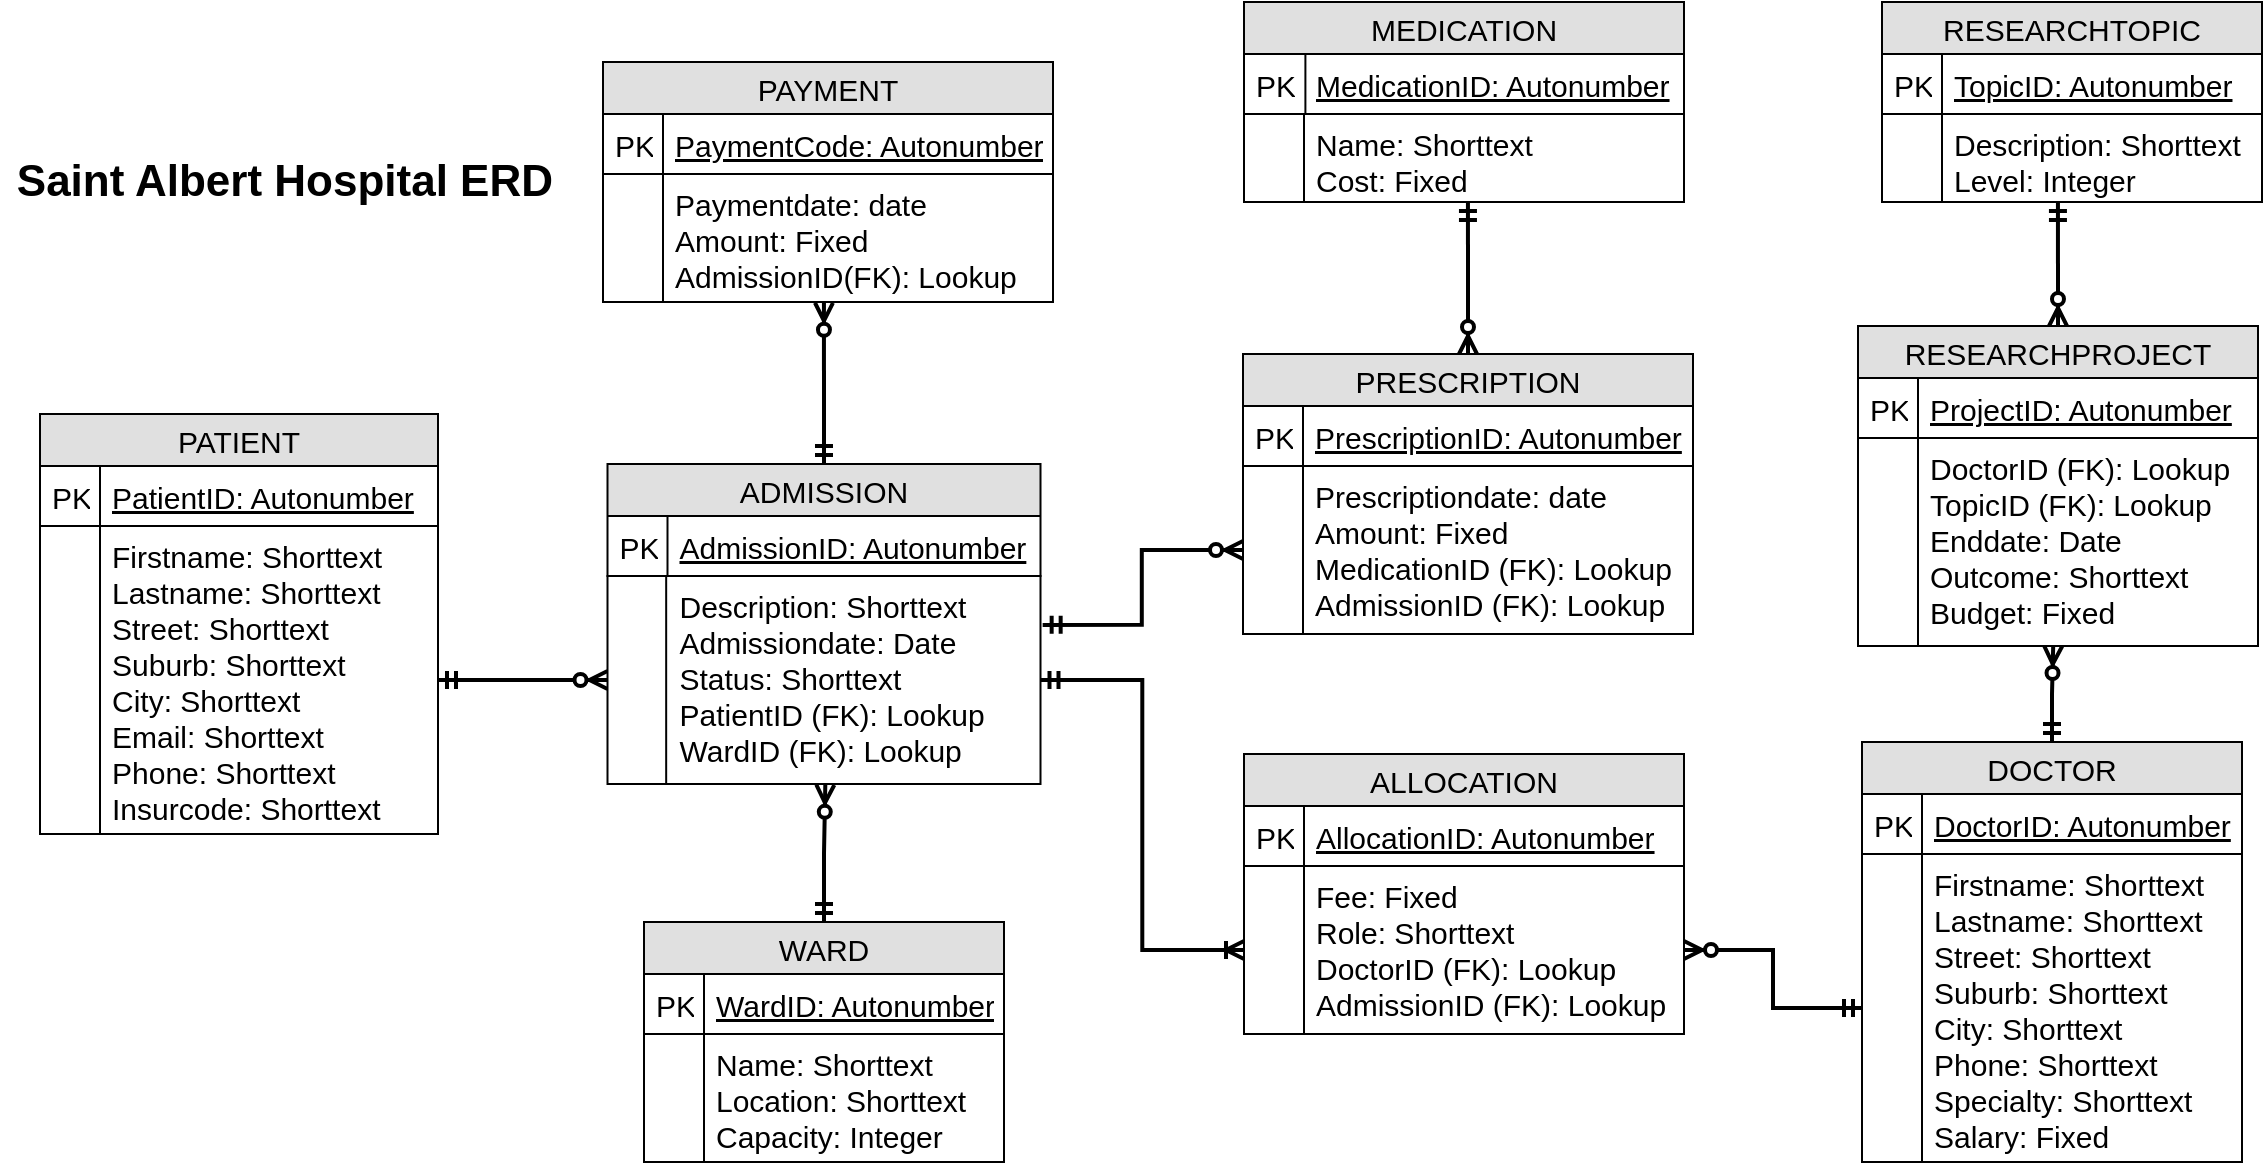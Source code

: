<mxfile version="13.1.2" type="device"><diagram id="fvk83IDlz1oIGwvWnV_n" name="Page-1"><mxGraphModel dx="1985" dy="583" grid="1" gridSize="10" guides="1" tooltips="1" connect="1" arrows="1" fold="1" page="1" pageScale="1" pageWidth="827" pageHeight="1169" math="0" shadow="0"><root><mxCell id="0"/><mxCell id="1" parent="0"/><mxCell id="2LJsh8OxHgjKAqcxnLFO-66" style="edgeStyle=orthogonalEdgeStyle;rounded=0;orthogonalLoop=1;jettySize=auto;html=1;exitX=1;exitY=0.5;exitDx=0;exitDy=0;entryX=0;entryY=0.5;entryDx=0;entryDy=0;fontSize=15;startArrow=ERmandOne;startFill=0;endArrow=ERzeroToMany;endFill=1;strokeWidth=2;" edge="1" parent="1" source="8dKkg8un382tsxrGI9Ec-10" target="2LJsh8OxHgjKAqcxnLFO-27"><mxGeometry relative="1" as="geometry"/></mxCell><mxCell id="2LJsh8OxHgjKAqcxnLFO-72" style="edgeStyle=orthogonalEdgeStyle;rounded=0;orthogonalLoop=1;jettySize=auto;html=1;exitX=0.5;exitY=0;exitDx=0;exitDy=0;entryX=0.463;entryY=1;entryDx=0;entryDy=0;entryPerimeter=0;startArrow=ERzeroToMany;startFill=1;endArrow=ERmandOne;endFill=0;fontSize=15;strokeWidth=2;" edge="1" parent="1" source="2LJsh8OxHgjKAqcxnLFO-17" target="2LJsh8OxHgjKAqcxnLFO-62"><mxGeometry relative="1" as="geometry"/></mxCell><mxCell id="2LJsh8OxHgjKAqcxnLFO-17" value="RESEARCHPROJECT" style="swimlane;fontStyle=0;childLayout=stackLayout;horizontal=1;startSize=26;fillColor=#e0e0e0;horizontalStack=0;resizeParent=1;resizeParentMax=0;resizeLast=0;collapsible=1;marginBottom=0;swimlaneFillColor=#ffffff;align=center;fontSize=15;" vertex="1" parent="1"><mxGeometry x="109" y="202" width="200" height="160" as="geometry"/></mxCell><mxCell id="2LJsh8OxHgjKAqcxnLFO-18" value="ProjectID: Autonumber" style="shape=partialRectangle;top=0;left=0;right=0;bottom=1;align=left;verticalAlign=middle;fillColor=none;spacingLeft=34;spacingRight=4;overflow=hidden;rotatable=0;points=[[0,0.5],[1,0.5]];portConstraint=eastwest;dropTarget=0;fontStyle=4;fontSize=15;" vertex="1" parent="2LJsh8OxHgjKAqcxnLFO-17"><mxGeometry y="26" width="200" height="30" as="geometry"/></mxCell><mxCell id="2LJsh8OxHgjKAqcxnLFO-19" value="PK" style="shape=partialRectangle;top=0;left=0;bottom=0;fillColor=none;align=left;verticalAlign=middle;spacingLeft=4;spacingRight=4;overflow=hidden;rotatable=0;points=[];portConstraint=eastwest;part=1;fontSize=15;" vertex="1" connectable="0" parent="2LJsh8OxHgjKAqcxnLFO-18"><mxGeometry width="30" height="30" as="geometry"/></mxCell><mxCell id="2LJsh8OxHgjKAqcxnLFO-20" value="DoctorID (FK): Lookup&#10;TopicID (FK): Lookup&#10;Enddate: Date&#10;Outcome: Shorttext&#10;Budget: Fixed" style="shape=partialRectangle;top=0;left=0;right=0;bottom=0;align=left;verticalAlign=top;fillColor=none;spacingLeft=34;spacingRight=4;overflow=hidden;rotatable=0;points=[[0,0.5],[1,0.5]];portConstraint=eastwest;dropTarget=0;fontSize=15;" vertex="1" parent="2LJsh8OxHgjKAqcxnLFO-17"><mxGeometry y="56" width="200" height="104" as="geometry"/></mxCell><mxCell id="2LJsh8OxHgjKAqcxnLFO-21" value="" style="shape=partialRectangle;top=0;left=0;bottom=0;fillColor=none;align=left;verticalAlign=top;spacingLeft=4;spacingRight=4;overflow=hidden;rotatable=0;points=[];portConstraint=eastwest;part=1;fontSize=15;" vertex="1" connectable="0" parent="2LJsh8OxHgjKAqcxnLFO-20"><mxGeometry width="30" height="104.0" as="geometry"/></mxCell><mxCell id="2LJsh8OxHgjKAqcxnLFO-22" value="" style="shape=partialRectangle;top=0;left=0;right=0;bottom=0;align=left;verticalAlign=top;fillColor=none;spacingLeft=34;spacingRight=4;overflow=hidden;rotatable=0;points=[[0,0.5],[1,0.5]];portConstraint=eastwest;dropTarget=0;fontSize=15;" vertex="1" parent="2LJsh8OxHgjKAqcxnLFO-17"><mxGeometry y="160" width="200" as="geometry"/></mxCell><mxCell id="2LJsh8OxHgjKAqcxnLFO-23" value="" style="shape=partialRectangle;top=0;left=0;bottom=0;fillColor=none;align=left;verticalAlign=top;spacingLeft=4;spacingRight=4;overflow=hidden;rotatable=0;points=[];portConstraint=eastwest;part=1;fontSize=15;" vertex="1" connectable="0" parent="2LJsh8OxHgjKAqcxnLFO-22"><mxGeometry width="30" as="geometry"/></mxCell><mxCell id="2LJsh8OxHgjKAqcxnLFO-68" style="edgeStyle=orthogonalEdgeStyle;rounded=0;orthogonalLoop=1;jettySize=auto;html=1;exitX=0.5;exitY=0;exitDx=0;exitDy=0;entryX=0.503;entryY=1.004;entryDx=0;entryDy=0;entryPerimeter=0;startArrow=ERmandOne;startFill=0;endArrow=ERzeroToMany;endFill=1;fontSize=15;strokeWidth=2;" edge="1" parent="1" source="2LJsh8OxHgjKAqcxnLFO-38" target="2LJsh8OxHgjKAqcxnLFO-27"><mxGeometry relative="1" as="geometry"/></mxCell><mxCell id="2LJsh8OxHgjKAqcxnLFO-71" style="edgeStyle=orthogonalEdgeStyle;rounded=0;orthogonalLoop=1;jettySize=auto;html=1;exitX=0.5;exitY=0;exitDx=0;exitDy=0;entryX=0.488;entryY=1;entryDx=0;entryDy=0;entryPerimeter=0;startArrow=ERmandOne;startFill=0;endArrow=ERzeroToMany;endFill=1;fontSize=15;strokeWidth=2;" edge="1" parent="1" source="2LJsh8OxHgjKAqcxnLFO-2" target="2LJsh8OxHgjKAqcxnLFO-20"><mxGeometry relative="1" as="geometry"/></mxCell><mxCell id="2LJsh8OxHgjKAqcxnLFO-45" value="ALLOCATION" style="swimlane;fontStyle=0;childLayout=stackLayout;horizontal=1;startSize=26;fillColor=#e0e0e0;horizontalStack=0;resizeParent=1;resizeParentMax=0;resizeLast=0;collapsible=1;marginBottom=0;swimlaneFillColor=#ffffff;align=center;fontSize=15;" vertex="1" parent="1"><mxGeometry x="-198" y="416" width="220" height="140" as="geometry"/></mxCell><mxCell id="2LJsh8OxHgjKAqcxnLFO-46" value="AllocationID: Autonumber" style="shape=partialRectangle;top=0;left=0;right=0;bottom=1;align=left;verticalAlign=middle;fillColor=none;spacingLeft=34;spacingRight=4;overflow=hidden;rotatable=0;points=[[0,0.5],[1,0.5]];portConstraint=eastwest;dropTarget=0;fontStyle=4;fontSize=15;" vertex="1" parent="2LJsh8OxHgjKAqcxnLFO-45"><mxGeometry y="26" width="220" height="30" as="geometry"/></mxCell><mxCell id="2LJsh8OxHgjKAqcxnLFO-47" value="PK" style="shape=partialRectangle;top=0;left=0;bottom=0;fillColor=none;align=left;verticalAlign=middle;spacingLeft=4;spacingRight=4;overflow=hidden;rotatable=0;points=[];portConstraint=eastwest;part=1;fontSize=15;" vertex="1" connectable="0" parent="2LJsh8OxHgjKAqcxnLFO-46"><mxGeometry width="30" height="30" as="geometry"/></mxCell><mxCell id="2LJsh8OxHgjKAqcxnLFO-48" value="Fee: Fixed&#10;Role: Shorttext&#10;DoctorID (FK): Lookup&#10;AdmissionID (FK): Lookup" style="shape=partialRectangle;top=0;left=0;right=0;bottom=0;align=left;verticalAlign=top;fillColor=none;spacingLeft=34;spacingRight=4;overflow=hidden;rotatable=0;points=[[0,0.5],[1,0.5]];portConstraint=eastwest;dropTarget=0;fontSize=15;" vertex="1" parent="2LJsh8OxHgjKAqcxnLFO-45"><mxGeometry y="56" width="220" height="84" as="geometry"/></mxCell><mxCell id="2LJsh8OxHgjKAqcxnLFO-49" value="" style="shape=partialRectangle;top=0;left=0;bottom=0;fillColor=none;align=left;verticalAlign=top;spacingLeft=4;spacingRight=4;overflow=hidden;rotatable=0;points=[];portConstraint=eastwest;part=1;fontSize=12;" vertex="1" connectable="0" parent="2LJsh8OxHgjKAqcxnLFO-48"><mxGeometry width="30" height="84" as="geometry"/></mxCell><mxCell id="2LJsh8OxHgjKAqcxnLFO-50" value="" style="shape=partialRectangle;top=0;left=0;right=0;bottom=0;align=left;verticalAlign=top;fillColor=none;spacingLeft=34;spacingRight=4;overflow=hidden;rotatable=0;points=[[0,0.5],[1,0.5]];portConstraint=eastwest;dropTarget=0;fontSize=12;" vertex="1" parent="2LJsh8OxHgjKAqcxnLFO-45"><mxGeometry y="140" width="220" as="geometry"/></mxCell><mxCell id="2LJsh8OxHgjKAqcxnLFO-51" value="" style="shape=partialRectangle;top=0;left=0;bottom=0;fillColor=none;align=left;verticalAlign=top;spacingLeft=4;spacingRight=4;overflow=hidden;rotatable=0;points=[];portConstraint=eastwest;part=1;fontSize=12;" vertex="1" connectable="0" parent="2LJsh8OxHgjKAqcxnLFO-50"><mxGeometry width="30" as="geometry"/></mxCell><mxCell id="8dKkg8un382tsxrGI9Ec-28" value="MEDICATION" style="swimlane;fontStyle=0;childLayout=stackLayout;horizontal=1;startSize=26;fillColor=#e0e0e0;horizontalStack=0;resizeParent=1;resizeParentMax=0;resizeLast=0;collapsible=1;marginBottom=0;swimlaneFillColor=#ffffff;align=center;fontSize=15;" parent="1" vertex="1"><mxGeometry x="-198" y="40" width="220" height="100" as="geometry"/></mxCell><mxCell id="8dKkg8un382tsxrGI9Ec-29" value="MedicationID: Autonumber" style="shape=partialRectangle;top=0;left=0;right=0;bottom=1;align=left;verticalAlign=middle;fillColor=none;spacingLeft=34;spacingRight=4;overflow=hidden;rotatable=0;points=[[0,0.5],[1,0.5]];portConstraint=eastwest;dropTarget=0;fontStyle=4;fontSize=15;" parent="8dKkg8un382tsxrGI9Ec-28" vertex="1"><mxGeometry y="26" width="220" height="30" as="geometry"/></mxCell><mxCell id="8dKkg8un382tsxrGI9Ec-30" value="PK" style="shape=partialRectangle;top=0;left=0;bottom=0;fillColor=none;align=left;verticalAlign=middle;spacingLeft=4;spacingRight=4;overflow=hidden;rotatable=0;points=[];portConstraint=eastwest;part=1;fontSize=15;" parent="8dKkg8un382tsxrGI9Ec-29" vertex="1" connectable="0"><mxGeometry width="30.698" height="30" as="geometry"/></mxCell><mxCell id="8dKkg8un382tsxrGI9Ec-31" value="Name: Shorttext&#10;Cost: Fixed" style="shape=partialRectangle;top=0;left=0;right=0;bottom=0;align=left;verticalAlign=top;fillColor=none;spacingLeft=34;spacingRight=4;overflow=hidden;rotatable=0;points=[[0,0.5],[1,0.5]];portConstraint=eastwest;dropTarget=0;fontSize=15;" parent="8dKkg8un382tsxrGI9Ec-28" vertex="1"><mxGeometry y="56" width="220" height="44" as="geometry"/></mxCell><mxCell id="8dKkg8un382tsxrGI9Ec-32" value="" style="shape=partialRectangle;top=0;left=0;bottom=0;fillColor=none;align=left;verticalAlign=top;spacingLeft=4;spacingRight=4;overflow=hidden;rotatable=0;points=[];portConstraint=eastwest;part=1;fontSize=12;" parent="8dKkg8un382tsxrGI9Ec-31" vertex="1" connectable="0"><mxGeometry width="30" height="44" as="geometry"/></mxCell><mxCell id="8dKkg8un382tsxrGI9Ec-33" value="" style="shape=partialRectangle;top=0;left=0;right=0;bottom=0;align=left;verticalAlign=top;fillColor=none;spacingLeft=34;spacingRight=4;overflow=hidden;rotatable=0;points=[[0,0.5],[1,0.5]];portConstraint=eastwest;dropTarget=0;fontSize=12;" parent="8dKkg8un382tsxrGI9Ec-28" vertex="1"><mxGeometry y="100" width="220" as="geometry"/></mxCell><mxCell id="8dKkg8un382tsxrGI9Ec-34" value="" style="shape=partialRectangle;top=0;left=0;bottom=0;fillColor=none;align=left;verticalAlign=top;spacingLeft=4;spacingRight=4;overflow=hidden;rotatable=0;points=[];portConstraint=eastwest;part=1;fontSize=12;" parent="8dKkg8un382tsxrGI9Ec-33" vertex="1" connectable="0"><mxGeometry width="30" as="geometry"/></mxCell><mxCell id="2LJsh8OxHgjKAqcxnLFO-67" style="edgeStyle=orthogonalEdgeStyle;rounded=0;orthogonalLoop=1;jettySize=auto;html=1;exitX=0.5;exitY=0;exitDx=0;exitDy=0;entryX=0.491;entryY=1.006;entryDx=0;entryDy=0;entryPerimeter=0;startArrow=ERmandOne;startFill=0;endArrow=ERzeroToMany;endFill=1;fontSize=15;strokeWidth=2;" edge="1" parent="1" source="2LJsh8OxHgjKAqcxnLFO-24" target="2LJsh8OxHgjKAqcxnLFO-34"><mxGeometry relative="1" as="geometry"/></mxCell><mxCell id="2LJsh8OxHgjKAqcxnLFO-31" value="PAYMENT" style="swimlane;fontStyle=0;childLayout=stackLayout;horizontal=1;startSize=26;fillColor=#e0e0e0;horizontalStack=0;resizeParent=1;resizeParentMax=0;resizeLast=0;collapsible=1;marginBottom=0;swimlaneFillColor=#ffffff;align=center;fontSize=15;" vertex="1" parent="1"><mxGeometry x="-518.5" y="70" width="225" height="120" as="geometry"/></mxCell><mxCell id="2LJsh8OxHgjKAqcxnLFO-32" value="PaymentCode: Autonumber" style="shape=partialRectangle;top=0;left=0;right=0;bottom=1;align=left;verticalAlign=middle;fillColor=none;spacingLeft=34;spacingRight=4;overflow=hidden;rotatable=0;points=[[0,0.5],[1,0.5]];portConstraint=eastwest;dropTarget=0;fontStyle=4;fontSize=15;" vertex="1" parent="2LJsh8OxHgjKAqcxnLFO-31"><mxGeometry y="26" width="225" height="30" as="geometry"/></mxCell><mxCell id="2LJsh8OxHgjKAqcxnLFO-33" value="PK" style="shape=partialRectangle;top=0;left=0;bottom=0;fillColor=none;align=left;verticalAlign=middle;spacingLeft=4;spacingRight=4;overflow=hidden;rotatable=0;points=[];portConstraint=eastwest;part=1;fontSize=15;" vertex="1" connectable="0" parent="2LJsh8OxHgjKAqcxnLFO-32"><mxGeometry width="30" height="30" as="geometry"/></mxCell><mxCell id="2LJsh8OxHgjKAqcxnLFO-34" value="Paymentdate: date&#10;Amount: Fixed&#10;AdmissionID(FK): Lookup" style="shape=partialRectangle;top=0;left=0;right=0;bottom=0;align=left;verticalAlign=top;fillColor=none;spacingLeft=34;spacingRight=4;overflow=hidden;rotatable=0;points=[[0,0.5],[1,0.5]];portConstraint=eastwest;dropTarget=0;fontSize=15;" vertex="1" parent="2LJsh8OxHgjKAqcxnLFO-31"><mxGeometry y="56" width="225" height="64" as="geometry"/></mxCell><mxCell id="2LJsh8OxHgjKAqcxnLFO-35" value="" style="shape=partialRectangle;top=0;left=0;bottom=0;fillColor=none;align=left;verticalAlign=top;spacingLeft=4;spacingRight=4;overflow=hidden;rotatable=0;points=[];portConstraint=eastwest;part=1;fontSize=12;" vertex="1" connectable="0" parent="2LJsh8OxHgjKAqcxnLFO-34"><mxGeometry width="30" height="64" as="geometry"/></mxCell><mxCell id="2LJsh8OxHgjKAqcxnLFO-36" value="" style="shape=partialRectangle;top=0;left=0;right=0;bottom=0;align=left;verticalAlign=top;fillColor=none;spacingLeft=34;spacingRight=4;overflow=hidden;rotatable=0;points=[[0,0.5],[1,0.5]];portConstraint=eastwest;dropTarget=0;fontSize=12;" vertex="1" parent="2LJsh8OxHgjKAqcxnLFO-31"><mxGeometry y="120" width="225" as="geometry"/></mxCell><mxCell id="2LJsh8OxHgjKAqcxnLFO-37" value="" style="shape=partialRectangle;top=0;left=0;bottom=0;fillColor=none;align=left;verticalAlign=top;spacingLeft=4;spacingRight=4;overflow=hidden;rotatable=0;points=[];portConstraint=eastwest;part=1;fontSize=12;" vertex="1" connectable="0" parent="2LJsh8OxHgjKAqcxnLFO-36"><mxGeometry width="30" as="geometry"/></mxCell><mxCell id="2LJsh8OxHgjKAqcxnLFO-69" style="edgeStyle=orthogonalEdgeStyle;rounded=0;orthogonalLoop=1;jettySize=auto;html=1;exitX=1;exitY=0.5;exitDx=0;exitDy=0;entryX=0;entryY=0.5;entryDx=0;entryDy=0;startArrow=ERmandOne;startFill=0;endArrow=ERoneToMany;endFill=0;fontSize=15;strokeWidth=2;" edge="1" parent="1" source="2LJsh8OxHgjKAqcxnLFO-27" target="2LJsh8OxHgjKAqcxnLFO-48"><mxGeometry relative="1" as="geometry"/></mxCell><mxCell id="2LJsh8OxHgjKAqcxnLFO-70" style="edgeStyle=orthogonalEdgeStyle;rounded=0;orthogonalLoop=1;jettySize=auto;html=1;exitX=1;exitY=0.5;exitDx=0;exitDy=0;entryX=0;entryY=0.5;entryDx=0;entryDy=0;startArrow=ERzeroToMany;startFill=1;endArrow=ERmandOne;endFill=0;fontSize=15;strokeWidth=2;" edge="1" parent="1" source="2LJsh8OxHgjKAqcxnLFO-48" target="2LJsh8OxHgjKAqcxnLFO-5"><mxGeometry relative="1" as="geometry"/></mxCell><mxCell id="2LJsh8OxHgjKAqcxnLFO-59" value="RESEARCHTOPIC" style="swimlane;fontStyle=0;childLayout=stackLayout;horizontal=1;startSize=26;fillColor=#e0e0e0;horizontalStack=0;resizeParent=1;resizeParentMax=0;resizeLast=0;collapsible=1;marginBottom=0;swimlaneFillColor=#ffffff;align=center;fontSize=15;" vertex="1" parent="1"><mxGeometry x="121" y="40" width="190" height="100" as="geometry"/></mxCell><mxCell id="2LJsh8OxHgjKAqcxnLFO-60" value="TopicID: Autonumber" style="shape=partialRectangle;top=0;left=0;right=0;bottom=1;align=left;verticalAlign=middle;fillColor=none;spacingLeft=34;spacingRight=4;overflow=hidden;rotatable=0;points=[[0,0.5],[1,0.5]];portConstraint=eastwest;dropTarget=0;fontStyle=4;fontSize=15;" vertex="1" parent="2LJsh8OxHgjKAqcxnLFO-59"><mxGeometry y="26" width="190" height="30" as="geometry"/></mxCell><mxCell id="2LJsh8OxHgjKAqcxnLFO-61" value="PK" style="shape=partialRectangle;top=0;left=0;bottom=0;fillColor=none;align=left;verticalAlign=middle;spacingLeft=4;spacingRight=4;overflow=hidden;rotatable=0;points=[];portConstraint=eastwest;part=1;fontSize=15;" vertex="1" connectable="0" parent="2LJsh8OxHgjKAqcxnLFO-60"><mxGeometry width="30" height="30" as="geometry"/></mxCell><mxCell id="2LJsh8OxHgjKAqcxnLFO-62" value="Description: Shorttext&#10;Level: Integer" style="shape=partialRectangle;top=0;left=0;right=0;bottom=0;align=left;verticalAlign=top;fillColor=none;spacingLeft=34;spacingRight=4;overflow=hidden;rotatable=0;points=[[0,0.5],[1,0.5]];portConstraint=eastwest;dropTarget=0;fontSize=15;" vertex="1" parent="2LJsh8OxHgjKAqcxnLFO-59"><mxGeometry y="56" width="190" height="44" as="geometry"/></mxCell><mxCell id="2LJsh8OxHgjKAqcxnLFO-63" value="" style="shape=partialRectangle;top=0;left=0;bottom=0;fillColor=none;align=left;verticalAlign=top;spacingLeft=4;spacingRight=4;overflow=hidden;rotatable=0;points=[];portConstraint=eastwest;part=1;fontSize=12;" vertex="1" connectable="0" parent="2LJsh8OxHgjKAqcxnLFO-62"><mxGeometry width="30" height="44" as="geometry"/></mxCell><mxCell id="2LJsh8OxHgjKAqcxnLFO-64" value="" style="shape=partialRectangle;top=0;left=0;right=0;bottom=0;align=left;verticalAlign=top;fillColor=none;spacingLeft=34;spacingRight=4;overflow=hidden;rotatable=0;points=[[0,0.5],[1,0.5]];portConstraint=eastwest;dropTarget=0;fontSize=12;" vertex="1" parent="2LJsh8OxHgjKAqcxnLFO-59"><mxGeometry y="100" width="190" as="geometry"/></mxCell><mxCell id="2LJsh8OxHgjKAqcxnLFO-65" value="" style="shape=partialRectangle;top=0;left=0;bottom=0;fillColor=none;align=left;verticalAlign=top;spacingLeft=4;spacingRight=4;overflow=hidden;rotatable=0;points=[];portConstraint=eastwest;part=1;fontSize=12;" vertex="1" connectable="0" parent="2LJsh8OxHgjKAqcxnLFO-64"><mxGeometry width="30" as="geometry"/></mxCell><mxCell id="2LJsh8OxHgjKAqcxnLFO-75" style="edgeStyle=orthogonalEdgeStyle;rounded=0;orthogonalLoop=1;jettySize=auto;html=1;exitX=0.5;exitY=0;exitDx=0;exitDy=0;entryX=0.509;entryY=1;entryDx=0;entryDy=0;entryPerimeter=0;startArrow=ERzeroToMany;startFill=1;endArrow=ERmandOne;endFill=0;fontSize=15;strokeWidth=2;" edge="1" parent="1" source="2LJsh8OxHgjKAqcxnLFO-52" target="8dKkg8un382tsxrGI9Ec-31"><mxGeometry relative="1" as="geometry"/></mxCell><mxCell id="2LJsh8OxHgjKAqcxnLFO-52" value="PRESCRIPTION" style="swimlane;fontStyle=0;childLayout=stackLayout;horizontal=1;startSize=26;fillColor=#e0e0e0;horizontalStack=0;resizeParent=1;resizeParentMax=0;resizeLast=0;collapsible=1;marginBottom=0;swimlaneFillColor=#ffffff;align=center;fontSize=15;" vertex="1" parent="1"><mxGeometry x="-198.5" y="216" width="225" height="140" as="geometry"/></mxCell><mxCell id="2LJsh8OxHgjKAqcxnLFO-53" value="PrescriptionID: Autonumber" style="shape=partialRectangle;top=0;left=0;right=0;bottom=1;align=left;verticalAlign=middle;fillColor=none;spacingLeft=34;spacingRight=4;overflow=hidden;rotatable=0;points=[[0,0.5],[1,0.5]];portConstraint=eastwest;dropTarget=0;fontStyle=4;fontSize=15;" vertex="1" parent="2LJsh8OxHgjKAqcxnLFO-52"><mxGeometry y="26" width="225" height="30" as="geometry"/></mxCell><mxCell id="2LJsh8OxHgjKAqcxnLFO-54" value="PK" style="shape=partialRectangle;top=0;left=0;bottom=0;fillColor=none;align=left;verticalAlign=middle;spacingLeft=4;spacingRight=4;overflow=hidden;rotatable=0;points=[];portConstraint=eastwest;part=1;fontSize=15;" vertex="1" connectable="0" parent="2LJsh8OxHgjKAqcxnLFO-53"><mxGeometry width="30" height="30" as="geometry"/></mxCell><mxCell id="2LJsh8OxHgjKAqcxnLFO-55" value="Prescriptiondate: date&#10;Amount: Fixed&#10;MedicationID (FK): Lookup&#10;AdmissionID (FK): Lookup" style="shape=partialRectangle;top=0;left=0;right=0;bottom=0;align=left;verticalAlign=top;fillColor=none;spacingLeft=34;spacingRight=4;overflow=hidden;rotatable=0;points=[[0,0.5],[1,0.5]];portConstraint=eastwest;dropTarget=0;fontSize=15;" vertex="1" parent="2LJsh8OxHgjKAqcxnLFO-52"><mxGeometry y="56" width="225" height="84" as="geometry"/></mxCell><mxCell id="2LJsh8OxHgjKAqcxnLFO-56" value="" style="shape=partialRectangle;top=0;left=0;bottom=0;fillColor=none;align=left;verticalAlign=top;spacingLeft=4;spacingRight=4;overflow=hidden;rotatable=0;points=[];portConstraint=eastwest;part=1;fontSize=12;" vertex="1" connectable="0" parent="2LJsh8OxHgjKAqcxnLFO-55"><mxGeometry width="30" height="84" as="geometry"/></mxCell><mxCell id="2LJsh8OxHgjKAqcxnLFO-57" value="" style="shape=partialRectangle;top=0;left=0;right=0;bottom=0;align=left;verticalAlign=top;fillColor=none;spacingLeft=34;spacingRight=4;overflow=hidden;rotatable=0;points=[[0,0.5],[1,0.5]];portConstraint=eastwest;dropTarget=0;fontSize=12;" vertex="1" parent="2LJsh8OxHgjKAqcxnLFO-52"><mxGeometry y="140" width="225" as="geometry"/></mxCell><mxCell id="2LJsh8OxHgjKAqcxnLFO-58" value="" style="shape=partialRectangle;top=0;left=0;bottom=0;fillColor=none;align=left;verticalAlign=top;spacingLeft=4;spacingRight=4;overflow=hidden;rotatable=0;points=[];portConstraint=eastwest;part=1;fontSize=12;" vertex="1" connectable="0" parent="2LJsh8OxHgjKAqcxnLFO-57"><mxGeometry width="30" as="geometry"/></mxCell><mxCell id="2LJsh8OxHgjKAqcxnLFO-74" style="edgeStyle=orthogonalEdgeStyle;rounded=0;orthogonalLoop=1;jettySize=auto;html=1;exitX=0;exitY=0.5;exitDx=0;exitDy=0;entryX=1.005;entryY=0.235;entryDx=0;entryDy=0;entryPerimeter=0;startArrow=ERzeroToMany;startFill=1;endArrow=ERmandOne;endFill=0;fontSize=15;strokeWidth=2;" edge="1" parent="1" source="2LJsh8OxHgjKAqcxnLFO-55" target="2LJsh8OxHgjKAqcxnLFO-27"><mxGeometry relative="1" as="geometry"/></mxCell><mxCell id="2LJsh8OxHgjKAqcxnLFO-38" value="WARD" style="swimlane;fontStyle=0;childLayout=stackLayout;horizontal=1;startSize=26;fillColor=#e0e0e0;horizontalStack=0;resizeParent=1;resizeParentMax=0;resizeLast=0;collapsible=1;marginBottom=0;swimlaneFillColor=#ffffff;align=center;fontSize=15;" vertex="1" parent="1"><mxGeometry x="-498" y="500" width="180" height="120" as="geometry"/></mxCell><mxCell id="2LJsh8OxHgjKAqcxnLFO-39" value="WardID: Autonumber" style="shape=partialRectangle;top=0;left=0;right=0;bottom=1;align=left;verticalAlign=middle;fillColor=none;spacingLeft=34;spacingRight=4;overflow=hidden;rotatable=0;points=[[0,0.5],[1,0.5]];portConstraint=eastwest;dropTarget=0;fontStyle=4;fontSize=15;" vertex="1" parent="2LJsh8OxHgjKAqcxnLFO-38"><mxGeometry y="26" width="180" height="30" as="geometry"/></mxCell><mxCell id="2LJsh8OxHgjKAqcxnLFO-40" value="PK" style="shape=partialRectangle;top=0;left=0;bottom=0;fillColor=none;align=left;verticalAlign=middle;spacingLeft=4;spacingRight=4;overflow=hidden;rotatable=0;points=[];portConstraint=eastwest;part=1;fontSize=15;" vertex="1" connectable="0" parent="2LJsh8OxHgjKAqcxnLFO-39"><mxGeometry width="30" height="30" as="geometry"/></mxCell><mxCell id="2LJsh8OxHgjKAqcxnLFO-41" value="Name: Shorttext&#10;Location: Shorttext&#10;Capacity: Integer" style="shape=partialRectangle;top=0;left=0;right=0;bottom=0;align=left;verticalAlign=top;fillColor=none;spacingLeft=34;spacingRight=4;overflow=hidden;rotatable=0;points=[[0,0.5],[1,0.5]];portConstraint=eastwest;dropTarget=0;fontSize=15;" vertex="1" parent="2LJsh8OxHgjKAqcxnLFO-38"><mxGeometry y="56" width="180" height="64" as="geometry"/></mxCell><mxCell id="2LJsh8OxHgjKAqcxnLFO-42" value="" style="shape=partialRectangle;top=0;left=0;bottom=0;fillColor=none;align=left;verticalAlign=top;spacingLeft=4;spacingRight=4;overflow=hidden;rotatable=0;points=[];portConstraint=eastwest;part=1;fontSize=12;" vertex="1" connectable="0" parent="2LJsh8OxHgjKAqcxnLFO-41"><mxGeometry width="30" height="64" as="geometry"/></mxCell><mxCell id="2LJsh8OxHgjKAqcxnLFO-43" value="" style="shape=partialRectangle;top=0;left=0;right=0;bottom=0;align=left;verticalAlign=top;fillColor=none;spacingLeft=34;spacingRight=4;overflow=hidden;rotatable=0;points=[[0,0.5],[1,0.5]];portConstraint=eastwest;dropTarget=0;fontSize=12;" vertex="1" parent="2LJsh8OxHgjKAqcxnLFO-38"><mxGeometry y="120" width="180" as="geometry"/></mxCell><mxCell id="2LJsh8OxHgjKAqcxnLFO-44" value="" style="shape=partialRectangle;top=0;left=0;bottom=0;fillColor=none;align=left;verticalAlign=top;spacingLeft=4;spacingRight=4;overflow=hidden;rotatable=0;points=[];portConstraint=eastwest;part=1;fontSize=12;" vertex="1" connectable="0" parent="2LJsh8OxHgjKAqcxnLFO-43"><mxGeometry width="30" as="geometry"/></mxCell><mxCell id="2LJsh8OxHgjKAqcxnLFO-24" value="ADMISSION" style="swimlane;fontStyle=0;childLayout=stackLayout;horizontal=1;startSize=26;fillColor=#e0e0e0;horizontalStack=0;resizeParent=1;resizeParentMax=0;resizeLast=0;collapsible=1;marginBottom=0;swimlaneFillColor=#ffffff;align=center;fontSize=15;" vertex="1" parent="1"><mxGeometry x="-516.25" y="271" width="216.5" height="160" as="geometry"/></mxCell><mxCell id="2LJsh8OxHgjKAqcxnLFO-25" value="AdmissionID: Autonumber" style="shape=partialRectangle;top=0;left=0;right=0;bottom=1;align=left;verticalAlign=middle;fillColor=none;spacingLeft=34;spacingRight=4;overflow=hidden;rotatable=0;points=[[0,0.5],[1,0.5]];portConstraint=eastwest;dropTarget=0;fontStyle=4;fontSize=15;" vertex="1" parent="2LJsh8OxHgjKAqcxnLFO-24"><mxGeometry y="26" width="216.5" height="30" as="geometry"/></mxCell><mxCell id="2LJsh8OxHgjKAqcxnLFO-26" value="PK" style="shape=partialRectangle;top=0;left=0;bottom=0;fillColor=none;align=left;verticalAlign=middle;spacingLeft=4;spacingRight=4;overflow=hidden;rotatable=0;points=[];portConstraint=eastwest;part=1;fontSize=15;" vertex="1" connectable="0" parent="2LJsh8OxHgjKAqcxnLFO-25"><mxGeometry width="30" height="30" as="geometry"/></mxCell><mxCell id="2LJsh8OxHgjKAqcxnLFO-27" value="Description: Shorttext&#10;Admissiondate: Date&#10;Status: Shorttext&#10;PatientID (FK): Lookup&#10;WardID (FK): Lookup&#10;" style="shape=partialRectangle;top=0;left=0;right=0;bottom=0;align=left;verticalAlign=top;fillColor=none;spacingLeft=34;spacingRight=4;overflow=hidden;rotatable=0;points=[[0,0.5],[1,0.5]];portConstraint=eastwest;dropTarget=0;fontSize=15;" vertex="1" parent="2LJsh8OxHgjKAqcxnLFO-24"><mxGeometry y="56" width="216.5" height="104" as="geometry"/></mxCell><mxCell id="2LJsh8OxHgjKAqcxnLFO-28" value="" style="shape=partialRectangle;top=0;left=0;bottom=0;fillColor=none;align=left;verticalAlign=top;spacingLeft=4;spacingRight=4;overflow=hidden;rotatable=0;points=[];portConstraint=eastwest;part=1;fontSize=15;" vertex="1" connectable="0" parent="2LJsh8OxHgjKAqcxnLFO-27"><mxGeometry width="29.333" height="104.0" as="geometry"/></mxCell><mxCell id="2LJsh8OxHgjKAqcxnLFO-29" value="" style="shape=partialRectangle;top=0;left=0;right=0;bottom=0;align=left;verticalAlign=top;fillColor=none;spacingLeft=34;spacingRight=4;overflow=hidden;rotatable=0;points=[[0,0.5],[1,0.5]];portConstraint=eastwest;dropTarget=0;fontSize=15;" vertex="1" parent="2LJsh8OxHgjKAqcxnLFO-24"><mxGeometry y="160" width="216.5" as="geometry"/></mxCell><mxCell id="2LJsh8OxHgjKAqcxnLFO-30" value="" style="shape=partialRectangle;top=0;left=0;bottom=0;fillColor=none;align=left;verticalAlign=top;spacingLeft=4;spacingRight=4;overflow=hidden;rotatable=0;points=[];portConstraint=eastwest;part=1;fontSize=15;" vertex="1" connectable="0" parent="2LJsh8OxHgjKAqcxnLFO-29"><mxGeometry width="30" as="geometry"/></mxCell><mxCell id="8dKkg8un382tsxrGI9Ec-7" value="PATIENT" style="swimlane;fontStyle=0;childLayout=stackLayout;horizontal=1;startSize=26;fillColor=#e0e0e0;horizontalStack=0;resizeParent=1;resizeParentMax=0;resizeLast=0;collapsible=1;marginBottom=0;swimlaneFillColor=#ffffff;align=center;fontSize=15;" parent="1" vertex="1"><mxGeometry x="-800" y="246" width="199" height="210" as="geometry"/></mxCell><mxCell id="8dKkg8un382tsxrGI9Ec-8" value="PatientID: Autonumber" style="shape=partialRectangle;top=0;left=0;right=0;bottom=1;align=left;verticalAlign=middle;fillColor=none;spacingLeft=34;spacingRight=4;overflow=hidden;rotatable=0;points=[[0,0.5],[1,0.5]];portConstraint=eastwest;dropTarget=0;fontStyle=4;fontSize=15;" parent="8dKkg8un382tsxrGI9Ec-7" vertex="1"><mxGeometry y="26" width="199" height="30" as="geometry"/></mxCell><mxCell id="8dKkg8un382tsxrGI9Ec-9" value="PK" style="shape=partialRectangle;top=0;left=0;bottom=0;fillColor=none;align=left;verticalAlign=middle;spacingLeft=4;spacingRight=4;overflow=hidden;rotatable=0;points=[];portConstraint=eastwest;part=1;fontSize=15;" parent="8dKkg8un382tsxrGI9Ec-8" vertex="1" connectable="0"><mxGeometry width="30" height="30" as="geometry"/></mxCell><mxCell id="8dKkg8un382tsxrGI9Ec-10" value="Firstname: Shorttext&#10;Lastname: Shorttext&#10;Street: Shorttext&#10;Suburb: Shorttext&#10;City: Shorttext&#10;Email: Shorttext&#10;Phone: Shorttext&#10;Insurcode: Shorttext" style="shape=partialRectangle;top=0;left=0;right=0;bottom=0;align=left;verticalAlign=top;fillColor=none;spacingLeft=34;spacingRight=4;overflow=hidden;rotatable=0;points=[[0,0.5],[1,0.5]];portConstraint=eastwest;dropTarget=0;fontSize=15;" parent="8dKkg8un382tsxrGI9Ec-7" vertex="1"><mxGeometry y="56" width="199" height="154" as="geometry"/></mxCell><mxCell id="8dKkg8un382tsxrGI9Ec-11" value="" style="shape=partialRectangle;top=0;left=0;bottom=0;fillColor=none;align=left;verticalAlign=top;spacingLeft=4;spacingRight=4;overflow=hidden;rotatable=0;points=[];portConstraint=eastwest;part=1;fontSize=12;" parent="8dKkg8un382tsxrGI9Ec-10" vertex="1" connectable="0"><mxGeometry width="30" height="154.0" as="geometry"/></mxCell><mxCell id="8dKkg8un382tsxrGI9Ec-12" value="" style="shape=partialRectangle;top=0;left=0;right=0;bottom=0;align=left;verticalAlign=top;fillColor=none;spacingLeft=34;spacingRight=4;overflow=hidden;rotatable=0;points=[[0,0.5],[1,0.5]];portConstraint=eastwest;dropTarget=0;fontSize=12;" parent="8dKkg8un382tsxrGI9Ec-7" vertex="1"><mxGeometry y="210" width="199" as="geometry"/></mxCell><mxCell id="8dKkg8un382tsxrGI9Ec-13" value="" style="shape=partialRectangle;top=0;left=0;bottom=0;fillColor=none;align=left;verticalAlign=top;spacingLeft=4;spacingRight=4;overflow=hidden;rotatable=0;points=[];portConstraint=eastwest;part=1;fontSize=12;" parent="8dKkg8un382tsxrGI9Ec-12" vertex="1" connectable="0"><mxGeometry width="30" as="geometry"/></mxCell><mxCell id="2LJsh8OxHgjKAqcxnLFO-2" value="DOCTOR" style="swimlane;fontStyle=0;childLayout=stackLayout;horizontal=1;startSize=26;fillColor=#e0e0e0;horizontalStack=0;resizeParent=1;resizeParentMax=0;resizeLast=0;collapsible=1;marginBottom=0;swimlaneFillColor=#ffffff;align=center;fontSize=15;" vertex="1" parent="1"><mxGeometry x="111" y="410" width="190" height="210" as="geometry"/></mxCell><mxCell id="2LJsh8OxHgjKAqcxnLFO-3" value="DoctorID: Autonumber" style="shape=partialRectangle;top=0;left=0;right=0;bottom=1;align=left;verticalAlign=middle;fillColor=none;spacingLeft=34;spacingRight=4;overflow=hidden;rotatable=0;points=[[0,0.5],[1,0.5]];portConstraint=eastwest;dropTarget=0;fontStyle=4;fontSize=15;" vertex="1" parent="2LJsh8OxHgjKAqcxnLFO-2"><mxGeometry y="26" width="190" height="30" as="geometry"/></mxCell><mxCell id="2LJsh8OxHgjKAqcxnLFO-4" value="PK" style="shape=partialRectangle;top=0;left=0;bottom=0;fillColor=none;align=left;verticalAlign=middle;spacingLeft=4;spacingRight=4;overflow=hidden;rotatable=0;points=[];portConstraint=eastwest;part=1;fontSize=15;" vertex="1" connectable="0" parent="2LJsh8OxHgjKAqcxnLFO-3"><mxGeometry width="30" height="30" as="geometry"/></mxCell><mxCell id="2LJsh8OxHgjKAqcxnLFO-5" value="Firstname: Shorttext&#10;Lastname: Shorttext&#10;Street: Shorttext&#10;Suburb: Shorttext&#10;City: Shorttext&#10;Phone: Shorttext&#10;Specialty: Shorttext&#10;Salary: Fixed" style="shape=partialRectangle;top=0;left=0;right=0;bottom=0;align=left;verticalAlign=top;fillColor=none;spacingLeft=34;spacingRight=4;overflow=hidden;rotatable=0;points=[[0,0.5],[1,0.5]];portConstraint=eastwest;dropTarget=0;fontSize=15;" vertex="1" parent="2LJsh8OxHgjKAqcxnLFO-2"><mxGeometry y="56" width="190" height="154" as="geometry"/></mxCell><mxCell id="2LJsh8OxHgjKAqcxnLFO-6" value="" style="shape=partialRectangle;top=0;left=0;bottom=0;fillColor=none;align=left;verticalAlign=top;spacingLeft=4;spacingRight=4;overflow=hidden;rotatable=0;points=[];portConstraint=eastwest;part=1;fontSize=12;" vertex="1" connectable="0" parent="2LJsh8OxHgjKAqcxnLFO-5"><mxGeometry width="30" height="154.0" as="geometry"/></mxCell><mxCell id="2LJsh8OxHgjKAqcxnLFO-7" value="" style="shape=partialRectangle;top=0;left=0;right=0;bottom=0;align=left;verticalAlign=top;fillColor=none;spacingLeft=34;spacingRight=4;overflow=hidden;rotatable=0;points=[[0,0.5],[1,0.5]];portConstraint=eastwest;dropTarget=0;fontSize=12;" vertex="1" parent="2LJsh8OxHgjKAqcxnLFO-2"><mxGeometry y="210" width="190" as="geometry"/></mxCell><mxCell id="2LJsh8OxHgjKAqcxnLFO-8" value="" style="shape=partialRectangle;top=0;left=0;bottom=0;fillColor=none;align=left;verticalAlign=top;spacingLeft=4;spacingRight=4;overflow=hidden;rotatable=0;points=[];portConstraint=eastwest;part=1;fontSize=12;" vertex="1" connectable="0" parent="2LJsh8OxHgjKAqcxnLFO-7"><mxGeometry width="30" as="geometry"/></mxCell><mxCell id="2LJsh8OxHgjKAqcxnLFO-76" value="&lt;span style=&quot;font-size: 22px;&quot;&gt;&lt;span style=&quot;font-size: 22px;&quot;&gt;&lt;span lang=&quot;EN-NZ&quot; style=&quot;font-size: 22px; font-family: arial, sans-serif;&quot;&gt;Saint Albert Hospital ERD&amp;nbsp;&lt;/span&gt;&lt;/span&gt;&lt;/span&gt;" style="text;html=1;align=center;verticalAlign=middle;resizable=0;points=[];autosize=1;fontSize=22;fontStyle=1" vertex="1" parent="1"><mxGeometry x="-820" y="115" width="290" height="30" as="geometry"/></mxCell></root></mxGraphModel></diagram></mxfile>